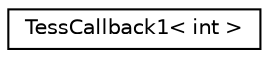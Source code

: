 digraph "Graphical Class Hierarchy"
{
 // LATEX_PDF_SIZE
  edge [fontname="Helvetica",fontsize="10",labelfontname="Helvetica",labelfontsize="10"];
  node [fontname="Helvetica",fontsize="10",shape=record];
  rankdir="LR";
  Node0 [label="TessCallback1\< int \>",height=0.2,width=0.4,color="black", fillcolor="white", style="filled",URL="$class_tess_callback1.html",tooltip=" "];
}
